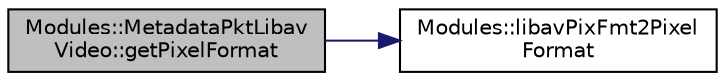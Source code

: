 digraph "Modules::MetadataPktLibavVideo::getPixelFormat"
{
 // INTERACTIVE_SVG=YES
  edge [fontname="Helvetica",fontsize="10",labelfontname="Helvetica",labelfontsize="10"];
  node [fontname="Helvetica",fontsize="10",shape=record];
  rankdir="LR";
  Node1 [label="Modules::MetadataPktLibav\lVideo::getPixelFormat",height=0.2,width=0.4,color="black", fillcolor="grey75", style="filled", fontcolor="black"];
  Node1 -> Node2 [color="midnightblue",fontsize="10",style="solid",fontname="Helvetica"];
  Node2 [label="Modules::libavPixFmt2Pixel\lFormat",height=0.2,width=0.4,color="black", fillcolor="white", style="filled",URL="$namespace_modules.html#af351797b8ebfdb856b4da6098612459c"];
}

